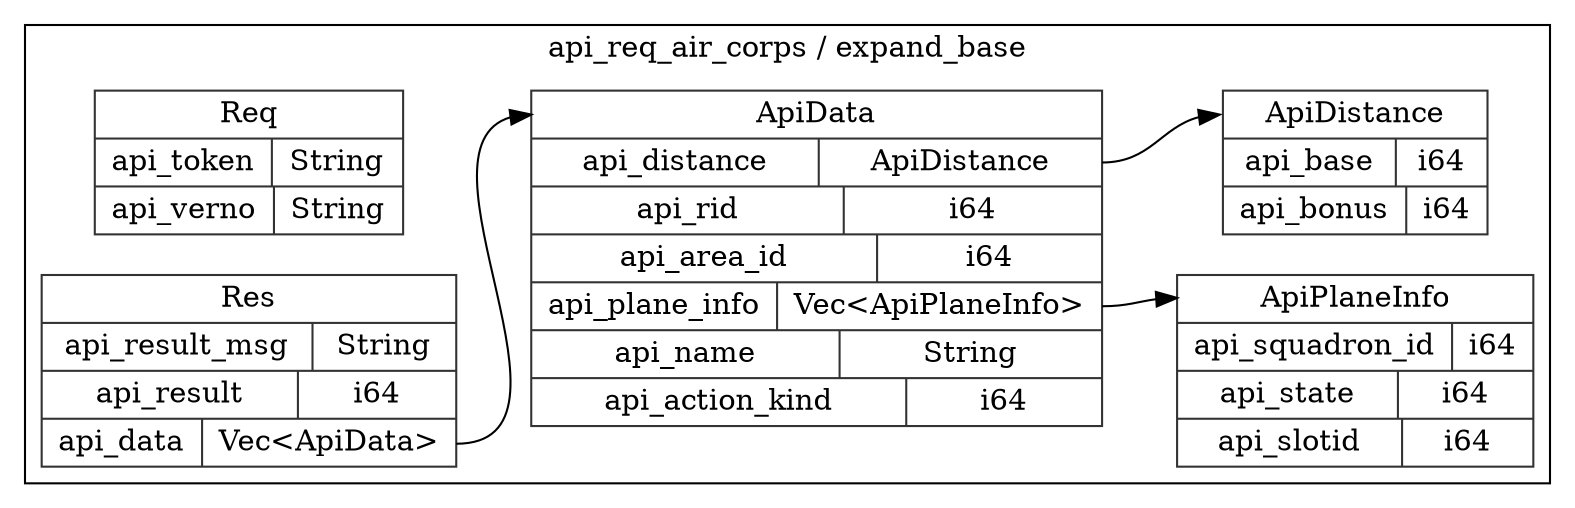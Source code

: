 digraph {
  rankdir=LR;
  subgraph cluster_0 {
    label="api_req_air_corps / expand_base";
    node [style="filled", color=white, style="solid", color=gray20];
    api_req_air_corps__expand_base__ApiData [label="<ApiData> ApiData  | { api_distance | <api_distance> ApiDistance } | { api_rid | <api_rid> i64 } | { api_area_id | <api_area_id> i64 } | { api_plane_info | <api_plane_info> Vec\<ApiPlaneInfo\> } | { api_name | <api_name> String } | { api_action_kind | <api_action_kind> i64 }", shape=record];
    api_req_air_corps__expand_base__ApiDistance;
    api_req_air_corps__expand_base__ApiData:api_distance:e -> api_req_air_corps__expand_base__ApiDistance:ApiDistance:w;
    api_req_air_corps__expand_base__ApiPlaneInfo;
    api_req_air_corps__expand_base__ApiData:api_plane_info:e -> api_req_air_corps__expand_base__ApiPlaneInfo:ApiPlaneInfo:w;
    api_req_air_corps__expand_base__ApiDistance [label="<ApiDistance> ApiDistance  | { api_base | <api_base> i64 } | { api_bonus | <api_bonus> i64 }", shape=record];
    api_req_air_corps__expand_base__Req [label="<Req> Req  | { api_token | <api_token> String } | { api_verno | <api_verno> String }", shape=record];
    api_req_air_corps__expand_base__ApiPlaneInfo [label="<ApiPlaneInfo> ApiPlaneInfo  | { api_squadron_id | <api_squadron_id> i64 } | { api_state | <api_state> i64 } | { api_slotid | <api_slotid> i64 }", shape=record];
    api_req_air_corps__expand_base__Res [label="<Res> Res  | { api_result_msg | <api_result_msg> String } | { api_result | <api_result> i64 } | { api_data | <api_data> Vec\<ApiData\> }", shape=record];
    api_req_air_corps__expand_base__Res:api_data:e -> api_req_air_corps__expand_base__ApiData:ApiData:w;
  }
}
